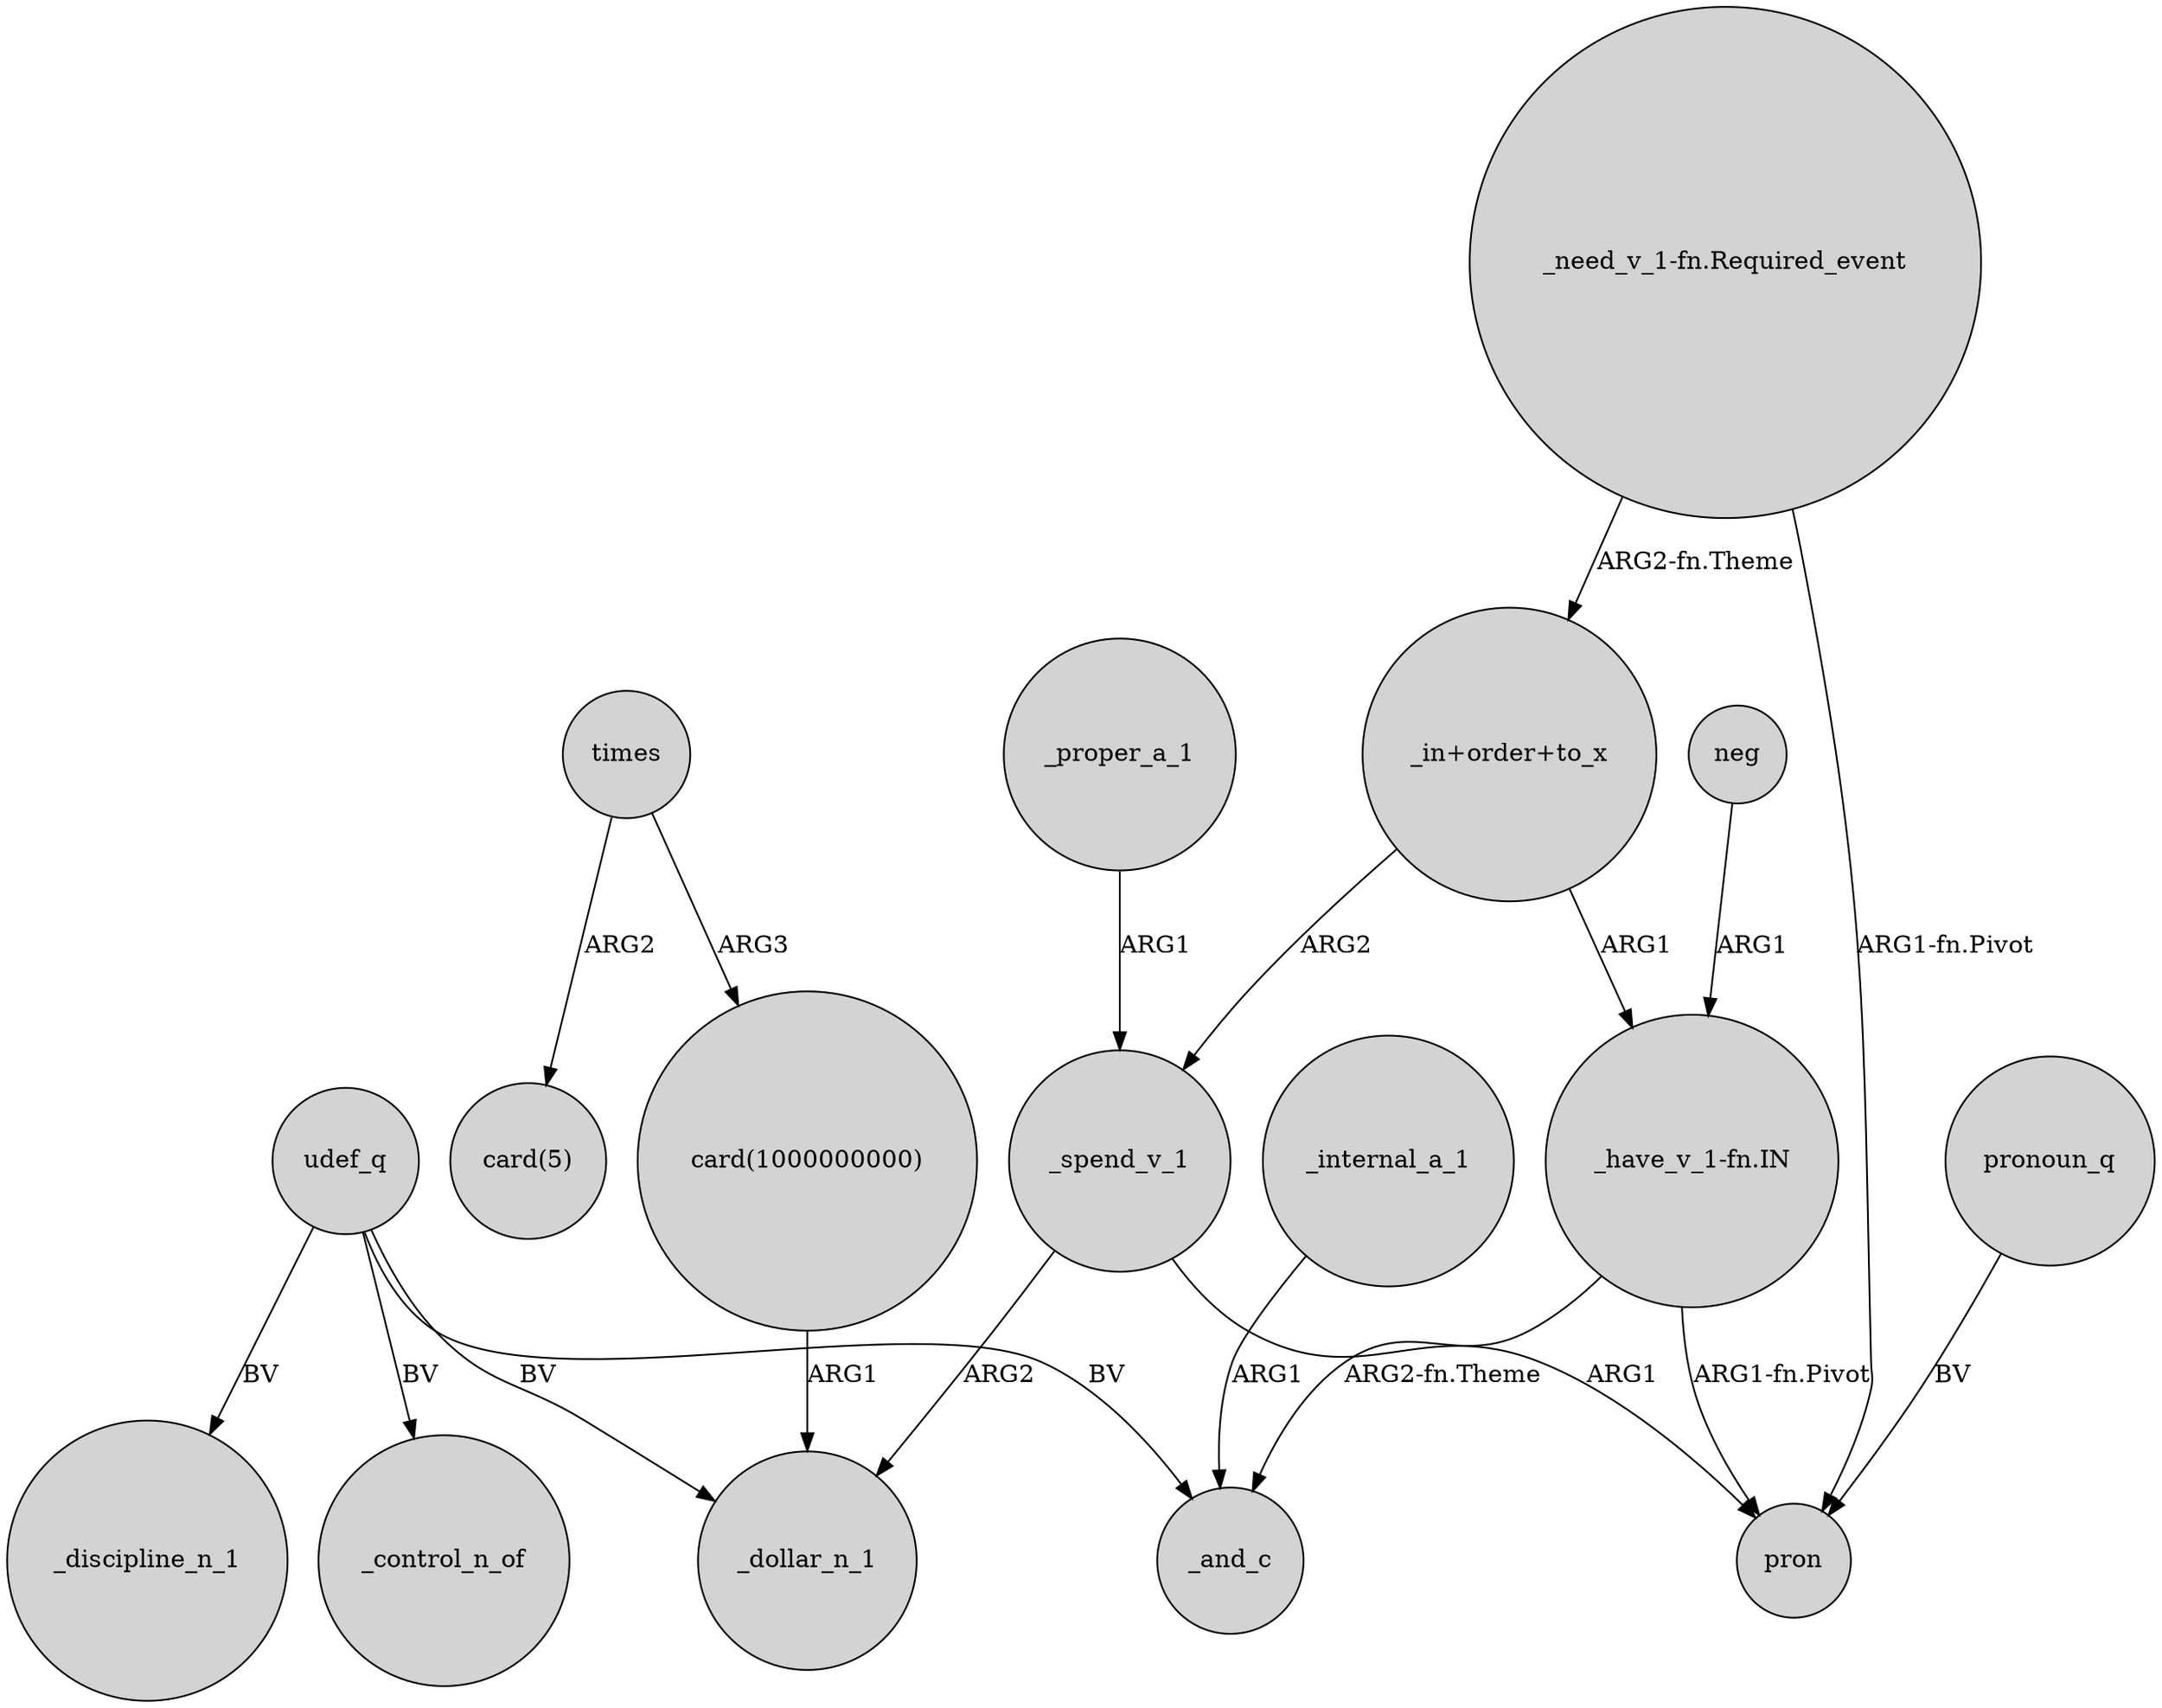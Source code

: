 digraph {
	node [shape=circle style=filled]
	times -> "card(5)" [label=ARG2]
	_proper_a_1 -> _spend_v_1 [label=ARG1]
	_spend_v_1 -> pron [label=ARG1]
	neg -> "_have_v_1-fn.IN" [label=ARG1]
	"_need_v_1-fn.Required_event" -> pron [label="ARG1-fn.Pivot"]
	udef_q -> _control_n_of [label=BV]
	"_have_v_1-fn.IN" -> _and_c [label="ARG2-fn.Theme"]
	"_have_v_1-fn.IN" -> pron [label="ARG1-fn.Pivot"]
	"_need_v_1-fn.Required_event" -> "_in+order+to_x" [label="ARG2-fn.Theme"]
	_spend_v_1 -> _dollar_n_1 [label=ARG2]
	times -> "card(1000000000)" [label=ARG3]
	udef_q -> _discipline_n_1 [label=BV]
	pronoun_q -> pron [label=BV]
	"_in+order+to_x" -> "_have_v_1-fn.IN" [label=ARG1]
	"_in+order+to_x" -> _spend_v_1 [label=ARG2]
	"card(1000000000)" -> _dollar_n_1 [label=ARG1]
	udef_q -> _and_c [label=BV]
	udef_q -> _dollar_n_1 [label=BV]
	_internal_a_1 -> _and_c [label=ARG1]
}
